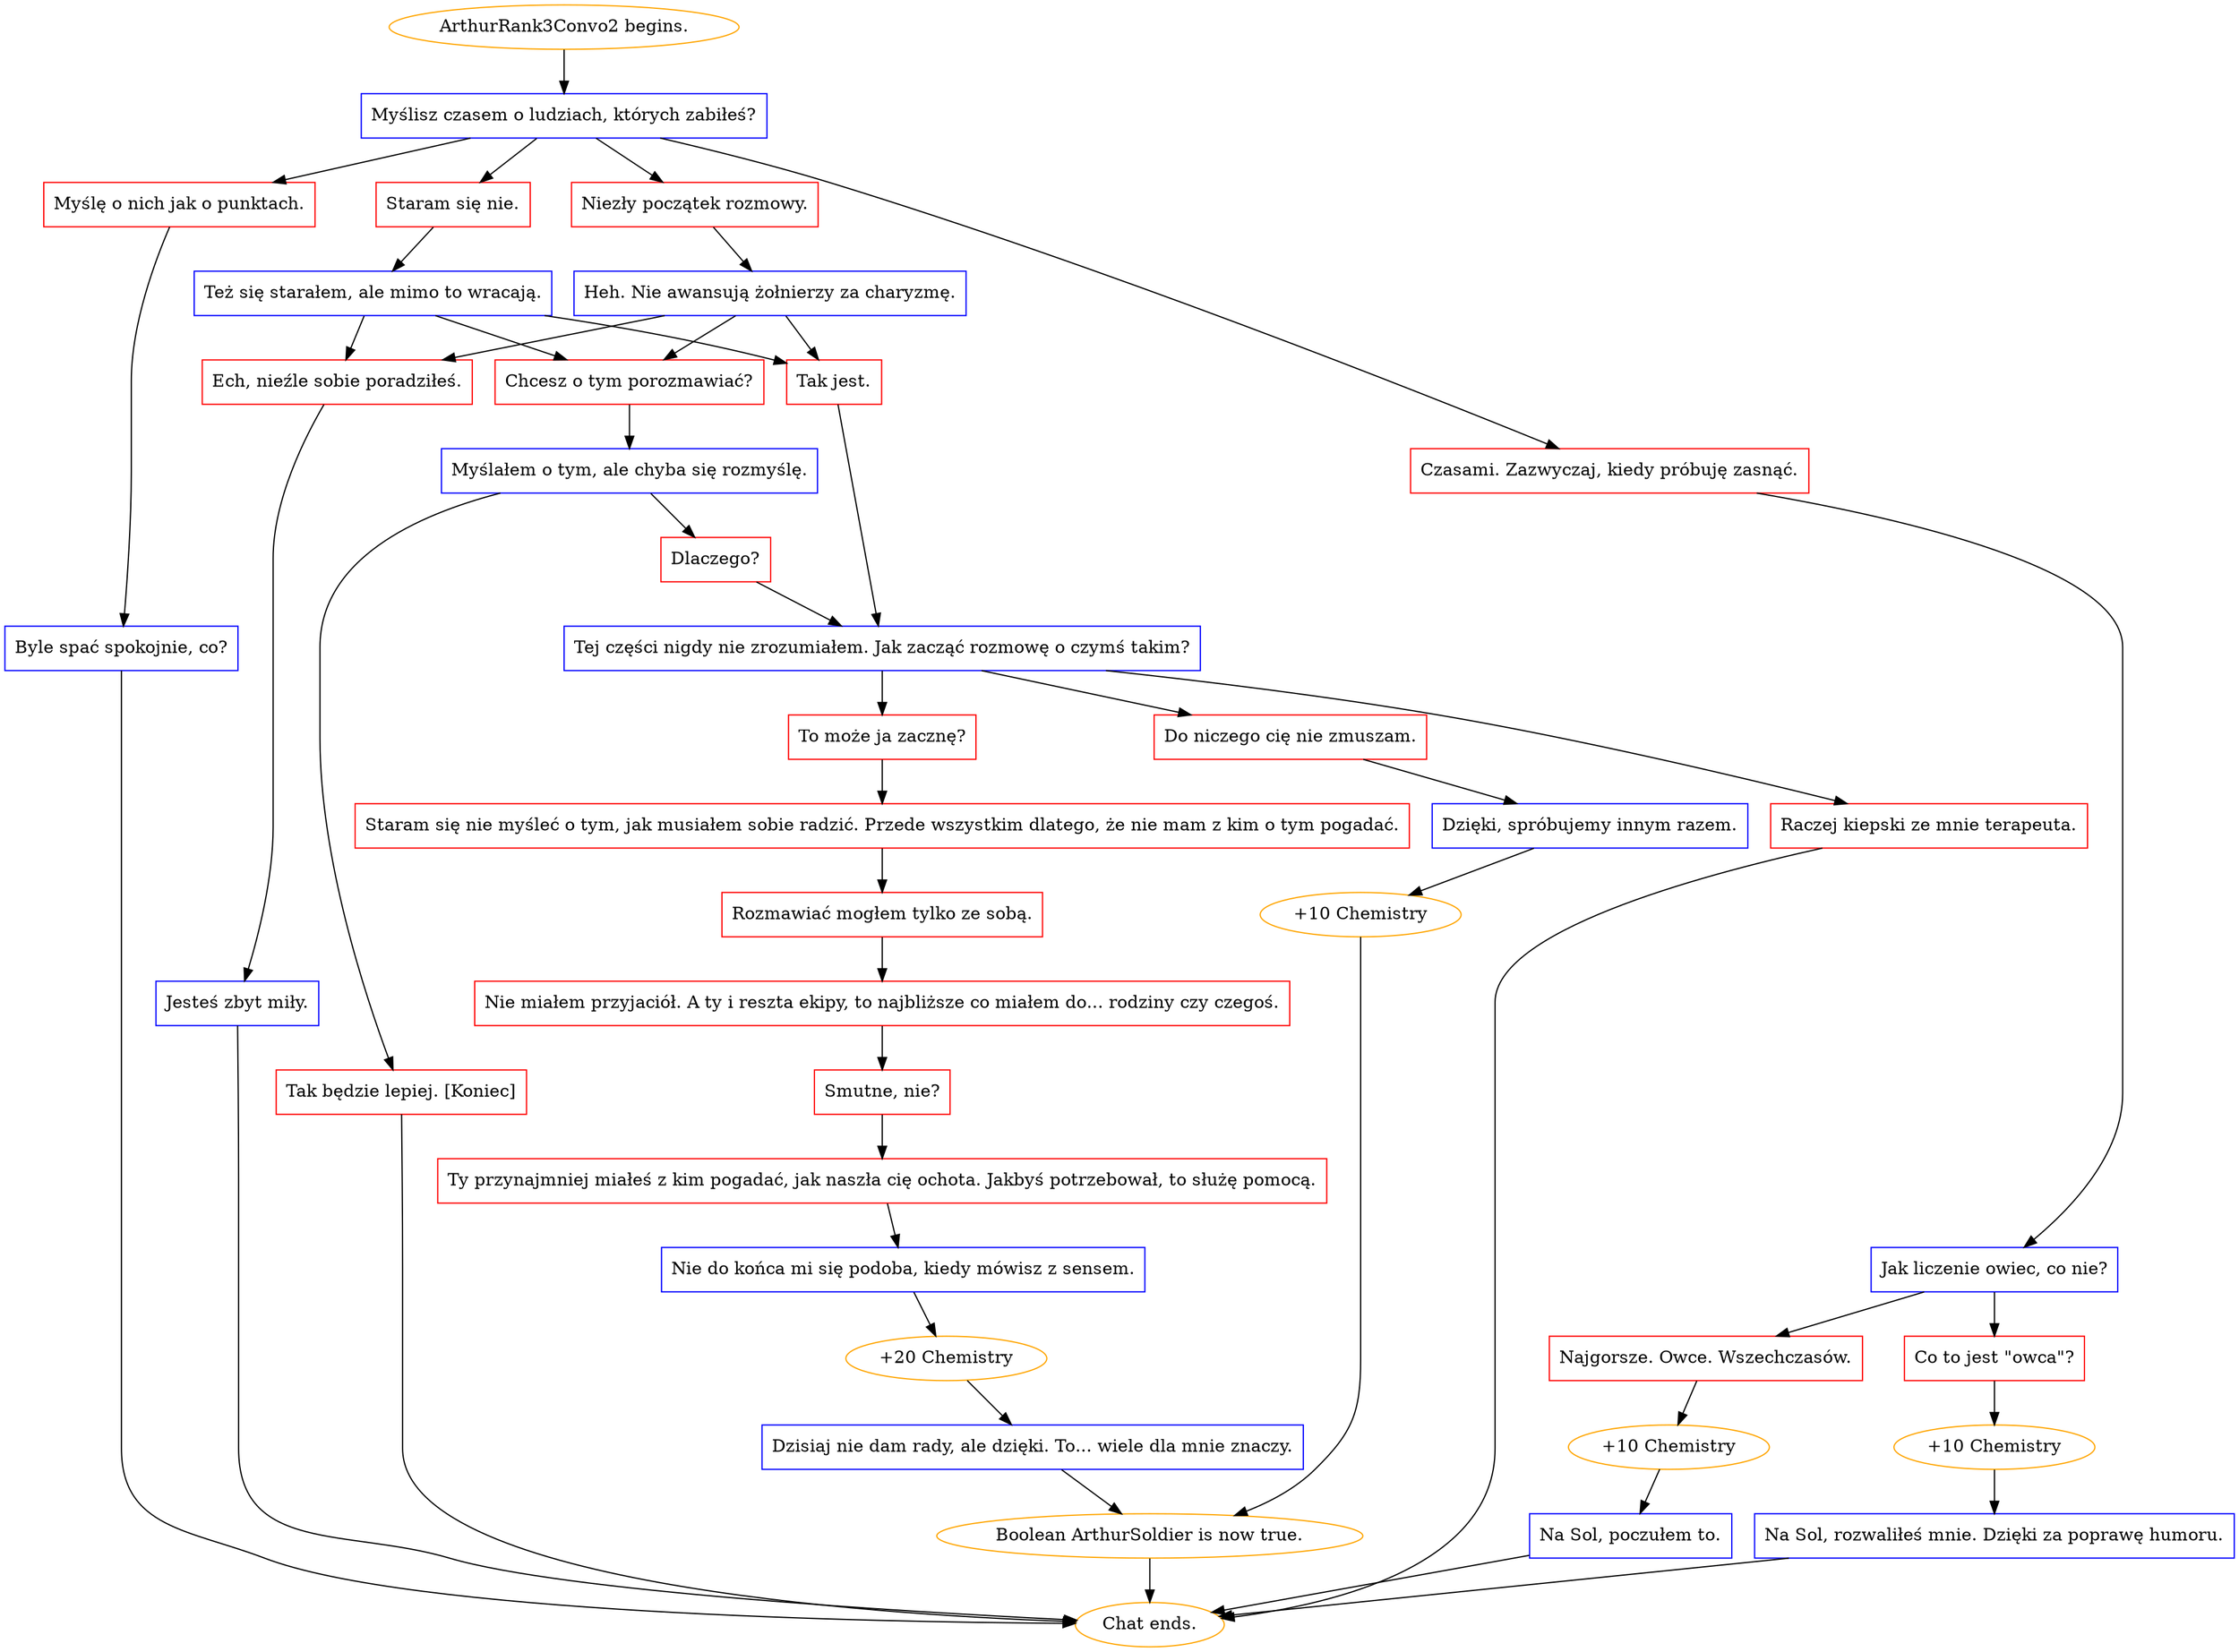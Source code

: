 digraph {
	"ArthurRank3Convo2 begins." [color=orange];
		"ArthurRank3Convo2 begins." -> j3063279314;
	j3063279314 [label="Myślisz czasem o ludziach, których zabiłeś?",shape=box,color=blue];
		j3063279314 -> j3485727655;
		j3063279314 -> j1636277487;
		j3063279314 -> j1889551424;
		j3063279314 -> j797634450;
	j3485727655 [label="Staram się nie.",shape=box,color=red];
		j3485727655 -> j2290437005;
	j1636277487 [label="Niezły początek rozmowy.",shape=box,color=red];
		j1636277487 -> j686897756;
	j1889551424 [label="Czasami. Zazwyczaj, kiedy próbuję zasnąć.",shape=box,color=red];
		j1889551424 -> j2501423333;
	j797634450 [label="Myślę o nich jak o punktach.",shape=box,color=red];
		j797634450 -> j3125692111;
	j2290437005 [label="Też się starałem, ale mimo to wracają.",shape=box,color=blue];
		j2290437005 -> j2675025161;
		j2290437005 -> j2051064803;
		j2290437005 -> j214300175;
	j686897756 [label="Heh. Nie awansują żołnierzy za charyzmę.",shape=box,color=blue];
		j686897756 -> j2675025161;
		j686897756 -> j2051064803;
		j686897756 -> j214300175;
	j2501423333 [label="Jak liczenie owiec, co nie?",shape=box,color=blue];
		j2501423333 -> j313562133;
		j2501423333 -> j3430709540;
	j3125692111 [label="Byle spać spokojnie, co?",shape=box,color=blue];
		j3125692111 -> "Chat ends.";
	j2675025161 [label="Chcesz o tym porozmawiać?",shape=box,color=red];
		j2675025161 -> j1769699168;
	j2051064803 [label="Tak jest.",shape=box,color=red];
		j2051064803 -> j613511523;
	j214300175 [label="Ech, nieźle sobie poradziłeś.",shape=box,color=red];
		j214300175 -> j322610856;
	j313562133 [label="Najgorsze. Owce. Wszechczasów.",shape=box,color=red];
		j313562133 -> j320194617;
	j3430709540 [label="Co to jest \"owca\"?",shape=box,color=red];
		j3430709540 -> j3363458943;
	"Chat ends." [color=orange];
	j1769699168 [label="Myślałem o tym, ale chyba się rozmyślę.",shape=box,color=blue];
		j1769699168 -> j487986913;
		j1769699168 -> j2866223160;
	j613511523 [label="Tej części nigdy nie zrozumiałem. Jak zacząć rozmowę o czymś takim?",shape=box,color=blue];
		j613511523 -> j370609077;
		j613511523 -> j1541388570;
		j613511523 -> j1907679289;
	j322610856 [label="Jesteś zbyt miły.",shape=box,color=blue];
		j322610856 -> "Chat ends.";
	j320194617 [label="+10 Chemistry",color=orange];
		j320194617 -> j2103643415;
	j3363458943 [label="+10 Chemistry",color=orange];
		j3363458943 -> j1267702056;
	j487986913 [label="Dlaczego?",shape=box,color=red];
		j487986913 -> j613511523;
	j2866223160 [label="Tak będzie lepiej. [Koniec]",shape=box,color=red];
		j2866223160 -> "Chat ends.";
	j370609077 [label="Do niczego cię nie zmuszam.",shape=box,color=red];
		j370609077 -> j2822597650;
	j1541388570 [label="To może ja zacznę?",shape=box,color=red];
		j1541388570 -> j4067581035;
	j1907679289 [label="Raczej kiepski ze mnie terapeuta.",shape=box,color=red];
		j1907679289 -> "Chat ends.";
	j2103643415 [label="Na Sol, poczułem to.",shape=box,color=blue];
		j2103643415 -> "Chat ends.";
	j1267702056 [label="Na Sol, rozwaliłeś mnie. Dzięki za poprawę humoru.",shape=box,color=blue];
		j1267702056 -> "Chat ends.";
	j2822597650 [label="Dzięki, spróbujemy innym razem.",shape=box,color=blue];
		j2822597650 -> j3874352369;
	j4067581035 [label="Staram się nie myśleć o tym, jak musiałem sobie radzić. Przede wszystkim dlatego, że nie mam z kim o tym pogadać.",shape=box,color=red];
		j4067581035 -> j498709263;
	j3874352369 [label="+10 Chemistry",color=orange];
		j3874352369 -> j1487843466;
	j498709263 [label="Rozmawiać mogłem tylko ze sobą.",shape=box,color=red];
		j498709263 -> j3247013792;
	j1487843466 [label="Boolean ArthurSoldier is now true.",color=orange];
		j1487843466 -> "Chat ends.";
	j3247013792 [label="Nie miałem przyjaciół. A ty i reszta ekipy, to najbliższe co miałem do... rodziny czy czegoś.",shape=box,color=red];
		j3247013792 -> j731572153;
	j731572153 [label="Smutne, nie?",shape=box,color=red];
		j731572153 -> j747393608;
	j747393608 [label="Ty przynajmniej miałeś z kim pogadać, jak naszła cię ochota. Jakbyś potrzebował, to służę pomocą.",shape=box,color=red];
		j747393608 -> j1969455665;
	j1969455665 [label="Nie do końca mi się podoba, kiedy mówisz z sensem.",shape=box,color=blue];
		j1969455665 -> j1558351392;
	j1558351392 [label="+20 Chemistry",color=orange];
		j1558351392 -> j3470257523;
	j3470257523 [label="Dzisiaj nie dam rady, ale dzięki. To... wiele dla mnie znaczy.",shape=box,color=blue];
		j3470257523 -> j1487843466;
}